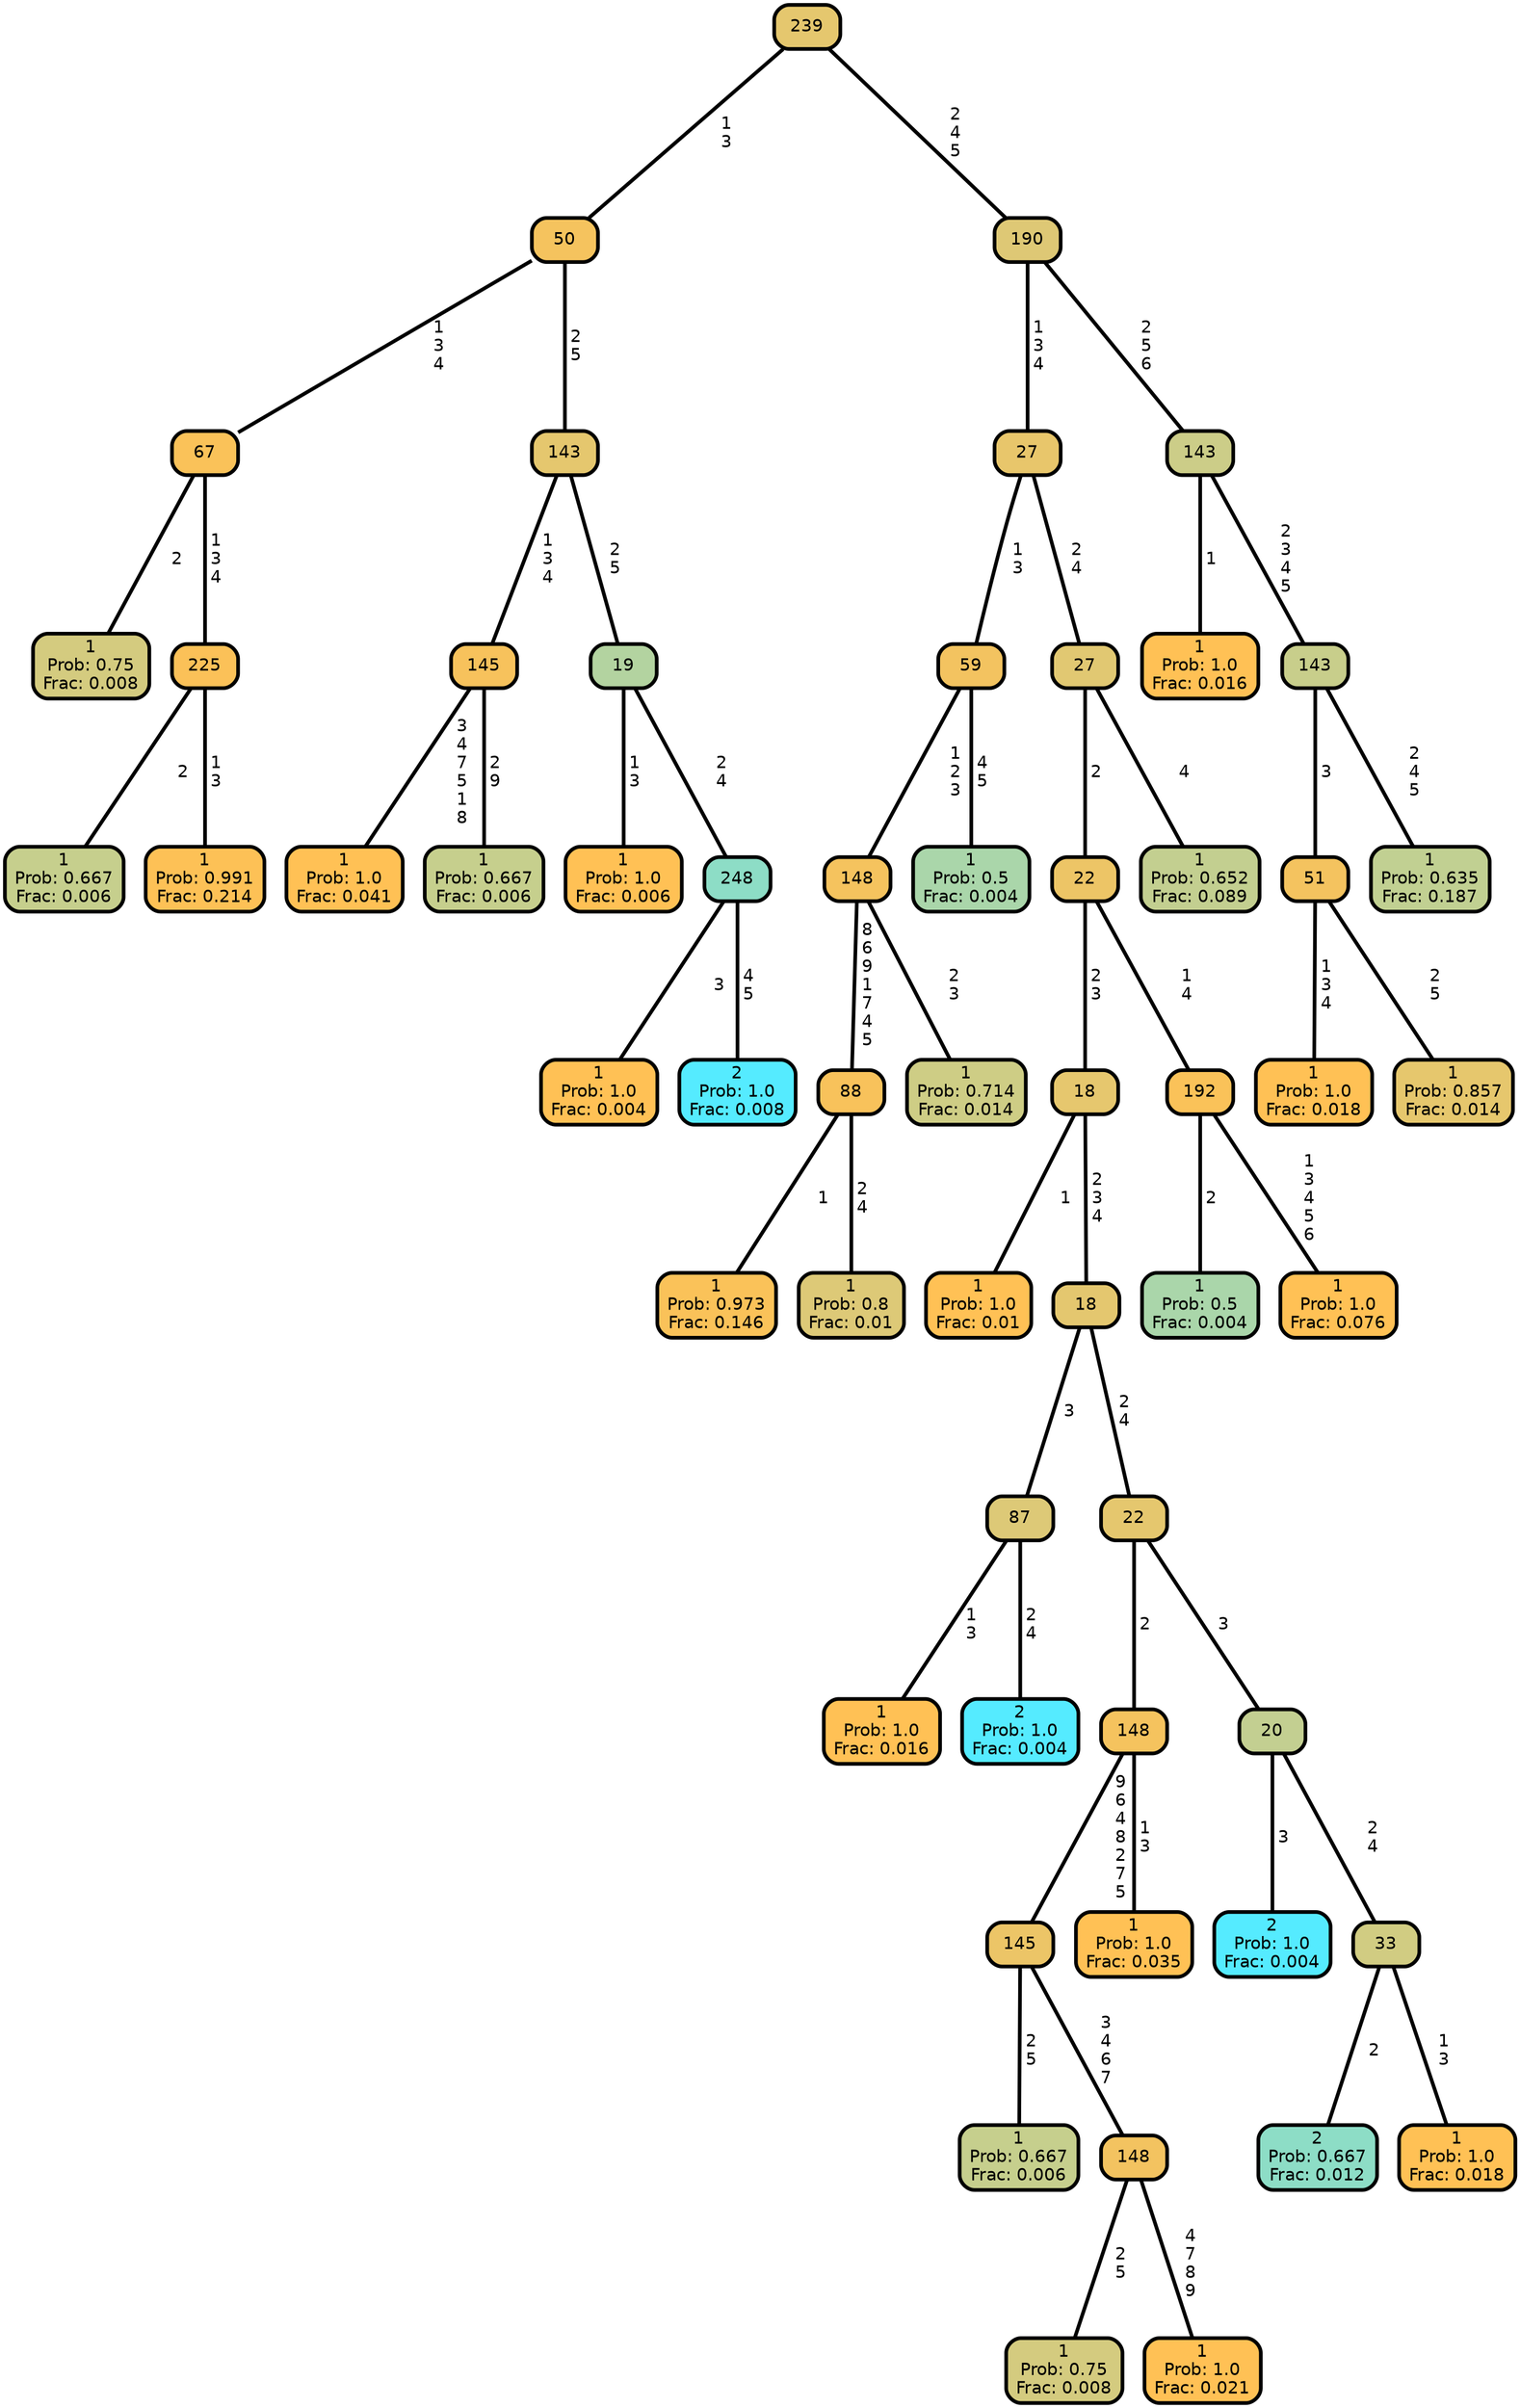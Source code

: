 graph Tree {
node [shape=box, style="filled, rounded",color="black",penwidth="3",fontcolor="black",                 fontname=helvetica] ;
graph [ranksep="0 equally", splines=straight,                 bgcolor=transparent, dpi=200] ;
edge [fontname=helvetica, color=black] ;
0 [label="1
Prob: 0.75
Frac: 0.008", fillcolor="#d4cb7f"] ;
1 [label="67", fillcolor="#fac259"] ;
2 [label="1
Prob: 0.667
Frac: 0.006", fillcolor="#c6cf8d"] ;
3 [label="225", fillcolor="#fbc158"] ;
4 [label="1
Prob: 0.991
Frac: 0.214", fillcolor="#fdc156"] ;
5 [label="50", fillcolor="#f5c35e"] ;
6 [label="1
Prob: 1.0
Frac: 0.041", fillcolor="#ffc155"] ;
7 [label="145", fillcolor="#f7c25c"] ;
8 [label="1
Prob: 0.667
Frac: 0.006", fillcolor="#c6cf8d"] ;
9 [label="143", fillcolor="#e5c76e"] ;
10 [label="1
Prob: 1.0
Frac: 0.006", fillcolor="#ffc155"] ;
11 [label="19", fillcolor="#b3d3a0"] ;
12 [label="1
Prob: 1.0
Frac: 0.004", fillcolor="#ffc155"] ;
13 [label="248", fillcolor="#8dddc6"] ;
14 [label="2
Prob: 1.0
Frac: 0.008", fillcolor="#55ebff"] ;
15 [label="239", fillcolor="#e5c76e"] ;
16 [label="1
Prob: 0.973
Frac: 0.146", fillcolor="#fac259"] ;
17 [label="88", fillcolor="#f8c25b"] ;
18 [label="1
Prob: 0.8
Frac: 0.01", fillcolor="#ddc977"] ;
19 [label="148", fillcolor="#f5c35e"] ;
20 [label="1
Prob: 0.714
Frac: 0.014", fillcolor="#cecd85"] ;
21 [label="59", fillcolor="#f3c360"] ;
22 [label="1
Prob: 0.5
Frac: 0.004", fillcolor="#aad6aa"] ;
23 [label="27", fillcolor="#e8c66b"] ;
24 [label="1
Prob: 1.0
Frac: 0.01", fillcolor="#ffc155"] ;
25 [label="18", fillcolor="#e6c76e"] ;
26 [label="1
Prob: 1.0
Frac: 0.016", fillcolor="#ffc155"] ;
27 [label="87", fillcolor="#ddc977"] ;
28 [label="2
Prob: 1.0
Frac: 0.004", fillcolor="#55ebff"] ;
29 [label="18", fillcolor="#e4c76f"] ;
30 [label="1
Prob: 0.667
Frac: 0.006", fillcolor="#c6cf8d"] ;
31 [label="145", fillcolor="#ecc567"] ;
32 [label="1
Prob: 0.75
Frac: 0.008", fillcolor="#d4cb7f"] ;
33 [label="148", fillcolor="#f3c360"] ;
34 [label="1
Prob: 1.0
Frac: 0.021", fillcolor="#ffc155"] ;
35 [label="148", fillcolor="#f5c35e"] ;
36 [label="1
Prob: 1.0
Frac: 0.035", fillcolor="#ffc155"] ;
37 [label="22", fillcolor="#e5c76e"] ;
38 [label="2
Prob: 1.0
Frac: 0.004", fillcolor="#55ebff"] ;
39 [label="20", fillcolor="#c3cf91"] ;
40 [label="2
Prob: 0.667
Frac: 0.012", fillcolor="#8dddc6"] ;
41 [label="33", fillcolor="#d1cc82"] ;
42 [label="1
Prob: 1.0
Frac: 0.018", fillcolor="#ffc155"] ;
43 [label="22", fillcolor="#edc566"] ;
44 [label="1
Prob: 0.5
Frac: 0.004", fillcolor="#aad6aa"] ;
45 [label="192", fillcolor="#fac259"] ;
46 [label="1
Prob: 1.0
Frac: 0.076", fillcolor="#ffc155"] ;
47 [label="27", fillcolor="#e1c872"] ;
48 [label="1
Prob: 0.652
Frac: 0.089", fillcolor="#c3cf90"] ;
49 [label="190", fillcolor="#dec875"] ;
50 [label="1
Prob: 1.0
Frac: 0.016", fillcolor="#ffc155"] ;
51 [label="143", fillcolor="#cccd88"] ;
52 [label="1
Prob: 1.0
Frac: 0.018", fillcolor="#ffc155"] ;
53 [label="51", fillcolor="#f4c35f"] ;
54 [label="1
Prob: 0.857
Frac: 0.014", fillcolor="#e6c76d"] ;
55 [label="143", fillcolor="#c8ce8b"] ;
56 [label="1
Prob: 0.635
Frac: 0.187", fillcolor="#c1d092"] ;
1 -- 0 [label=" 2",penwidth=3] ;
1 -- 3 [label=" 1\n 3\n 4",penwidth=3] ;
3 -- 2 [label=" 2",penwidth=3] ;
3 -- 4 [label=" 1\n 3",penwidth=3] ;
5 -- 1 [label=" 1\n 3\n 4",penwidth=3] ;
5 -- 9 [label=" 2\n 5",penwidth=3] ;
7 -- 6 [label=" 3\n 4\n 7\n 5\n 1\n 8",penwidth=3] ;
7 -- 8 [label=" 2\n 9",penwidth=3] ;
9 -- 7 [label=" 1\n 3\n 4",penwidth=3] ;
9 -- 11 [label=" 2\n 5",penwidth=3] ;
11 -- 10 [label=" 1\n 3",penwidth=3] ;
11 -- 13 [label=" 2\n 4",penwidth=3] ;
13 -- 12 [label=" 3",penwidth=3] ;
13 -- 14 [label=" 4\n 5",penwidth=3] ;
15 -- 5 [label=" 1\n 3",penwidth=3] ;
15 -- 49 [label=" 2\n 4\n 5",penwidth=3] ;
17 -- 16 [label=" 1",penwidth=3] ;
17 -- 18 [label=" 2\n 4",penwidth=3] ;
19 -- 17 [label=" 8\n 6\n 9\n 1\n 7\n 4\n 5",penwidth=3] ;
19 -- 20 [label=" 2\n 3",penwidth=3] ;
21 -- 19 [label=" 1\n 2\n 3",penwidth=3] ;
21 -- 22 [label=" 4\n 5",penwidth=3] ;
23 -- 21 [label=" 1\n 3",penwidth=3] ;
23 -- 47 [label=" 2\n 4",penwidth=3] ;
25 -- 24 [label=" 1",penwidth=3] ;
25 -- 29 [label=" 2\n 3\n 4",penwidth=3] ;
27 -- 26 [label=" 1\n 3",penwidth=3] ;
27 -- 28 [label=" 2\n 4",penwidth=3] ;
29 -- 27 [label=" 3",penwidth=3] ;
29 -- 37 [label=" 2\n 4",penwidth=3] ;
31 -- 30 [label=" 2\n 5",penwidth=3] ;
31 -- 33 [label=" 3\n 4\n 6\n 7",penwidth=3] ;
33 -- 32 [label=" 2\n 5",penwidth=3] ;
33 -- 34 [label=" 4\n 7\n 8\n 9",penwidth=3] ;
35 -- 31 [label=" 9\n 6\n 4\n 8\n 2\n 7\n 5",penwidth=3] ;
35 -- 36 [label=" 1\n 3",penwidth=3] ;
37 -- 35 [label=" 2",penwidth=3] ;
37 -- 39 [label=" 3",penwidth=3] ;
39 -- 38 [label=" 3",penwidth=3] ;
39 -- 41 [label=" 2\n 4",penwidth=3] ;
41 -- 40 [label=" 2",penwidth=3] ;
41 -- 42 [label=" 1\n 3",penwidth=3] ;
43 -- 25 [label=" 2\n 3",penwidth=3] ;
43 -- 45 [label=" 1\n 4",penwidth=3] ;
45 -- 44 [label=" 2",penwidth=3] ;
45 -- 46 [label=" 1\n 3\n 4\n 5\n 6",penwidth=3] ;
47 -- 43 [label=" 2",penwidth=3] ;
47 -- 48 [label=" 4",penwidth=3] ;
49 -- 23 [label=" 1\n 3\n 4",penwidth=3] ;
49 -- 51 [label=" 2\n 5\n 6",penwidth=3] ;
51 -- 50 [label=" 1",penwidth=3] ;
51 -- 55 [label=" 2\n 3\n 4\n 5",penwidth=3] ;
53 -- 52 [label=" 1\n 3\n 4",penwidth=3] ;
53 -- 54 [label=" 2\n 5",penwidth=3] ;
55 -- 53 [label=" 3",penwidth=3] ;
55 -- 56 [label=" 2\n 4\n 5",penwidth=3] ;
{rank = same;}}